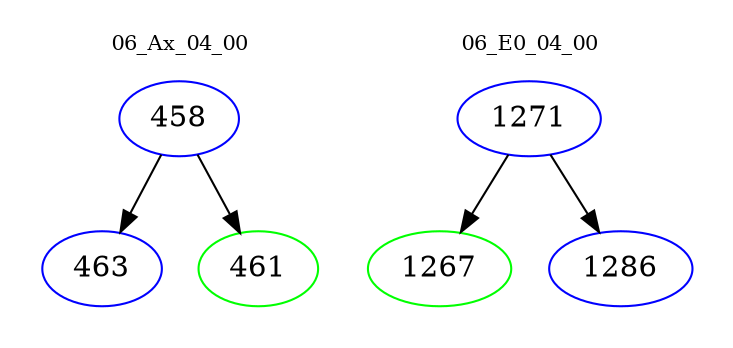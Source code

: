 digraph{
subgraph cluster_0 {
color = white
label = "06_Ax_04_00";
fontsize=10;
T0_458 [label="458", color="blue"]
T0_458 -> T0_463 [color="black"]
T0_463 [label="463", color="blue"]
T0_458 -> T0_461 [color="black"]
T0_461 [label="461", color="green"]
}
subgraph cluster_1 {
color = white
label = "06_E0_04_00";
fontsize=10;
T1_1271 [label="1271", color="blue"]
T1_1271 -> T1_1267 [color="black"]
T1_1267 [label="1267", color="green"]
T1_1271 -> T1_1286 [color="black"]
T1_1286 [label="1286", color="blue"]
}
}

